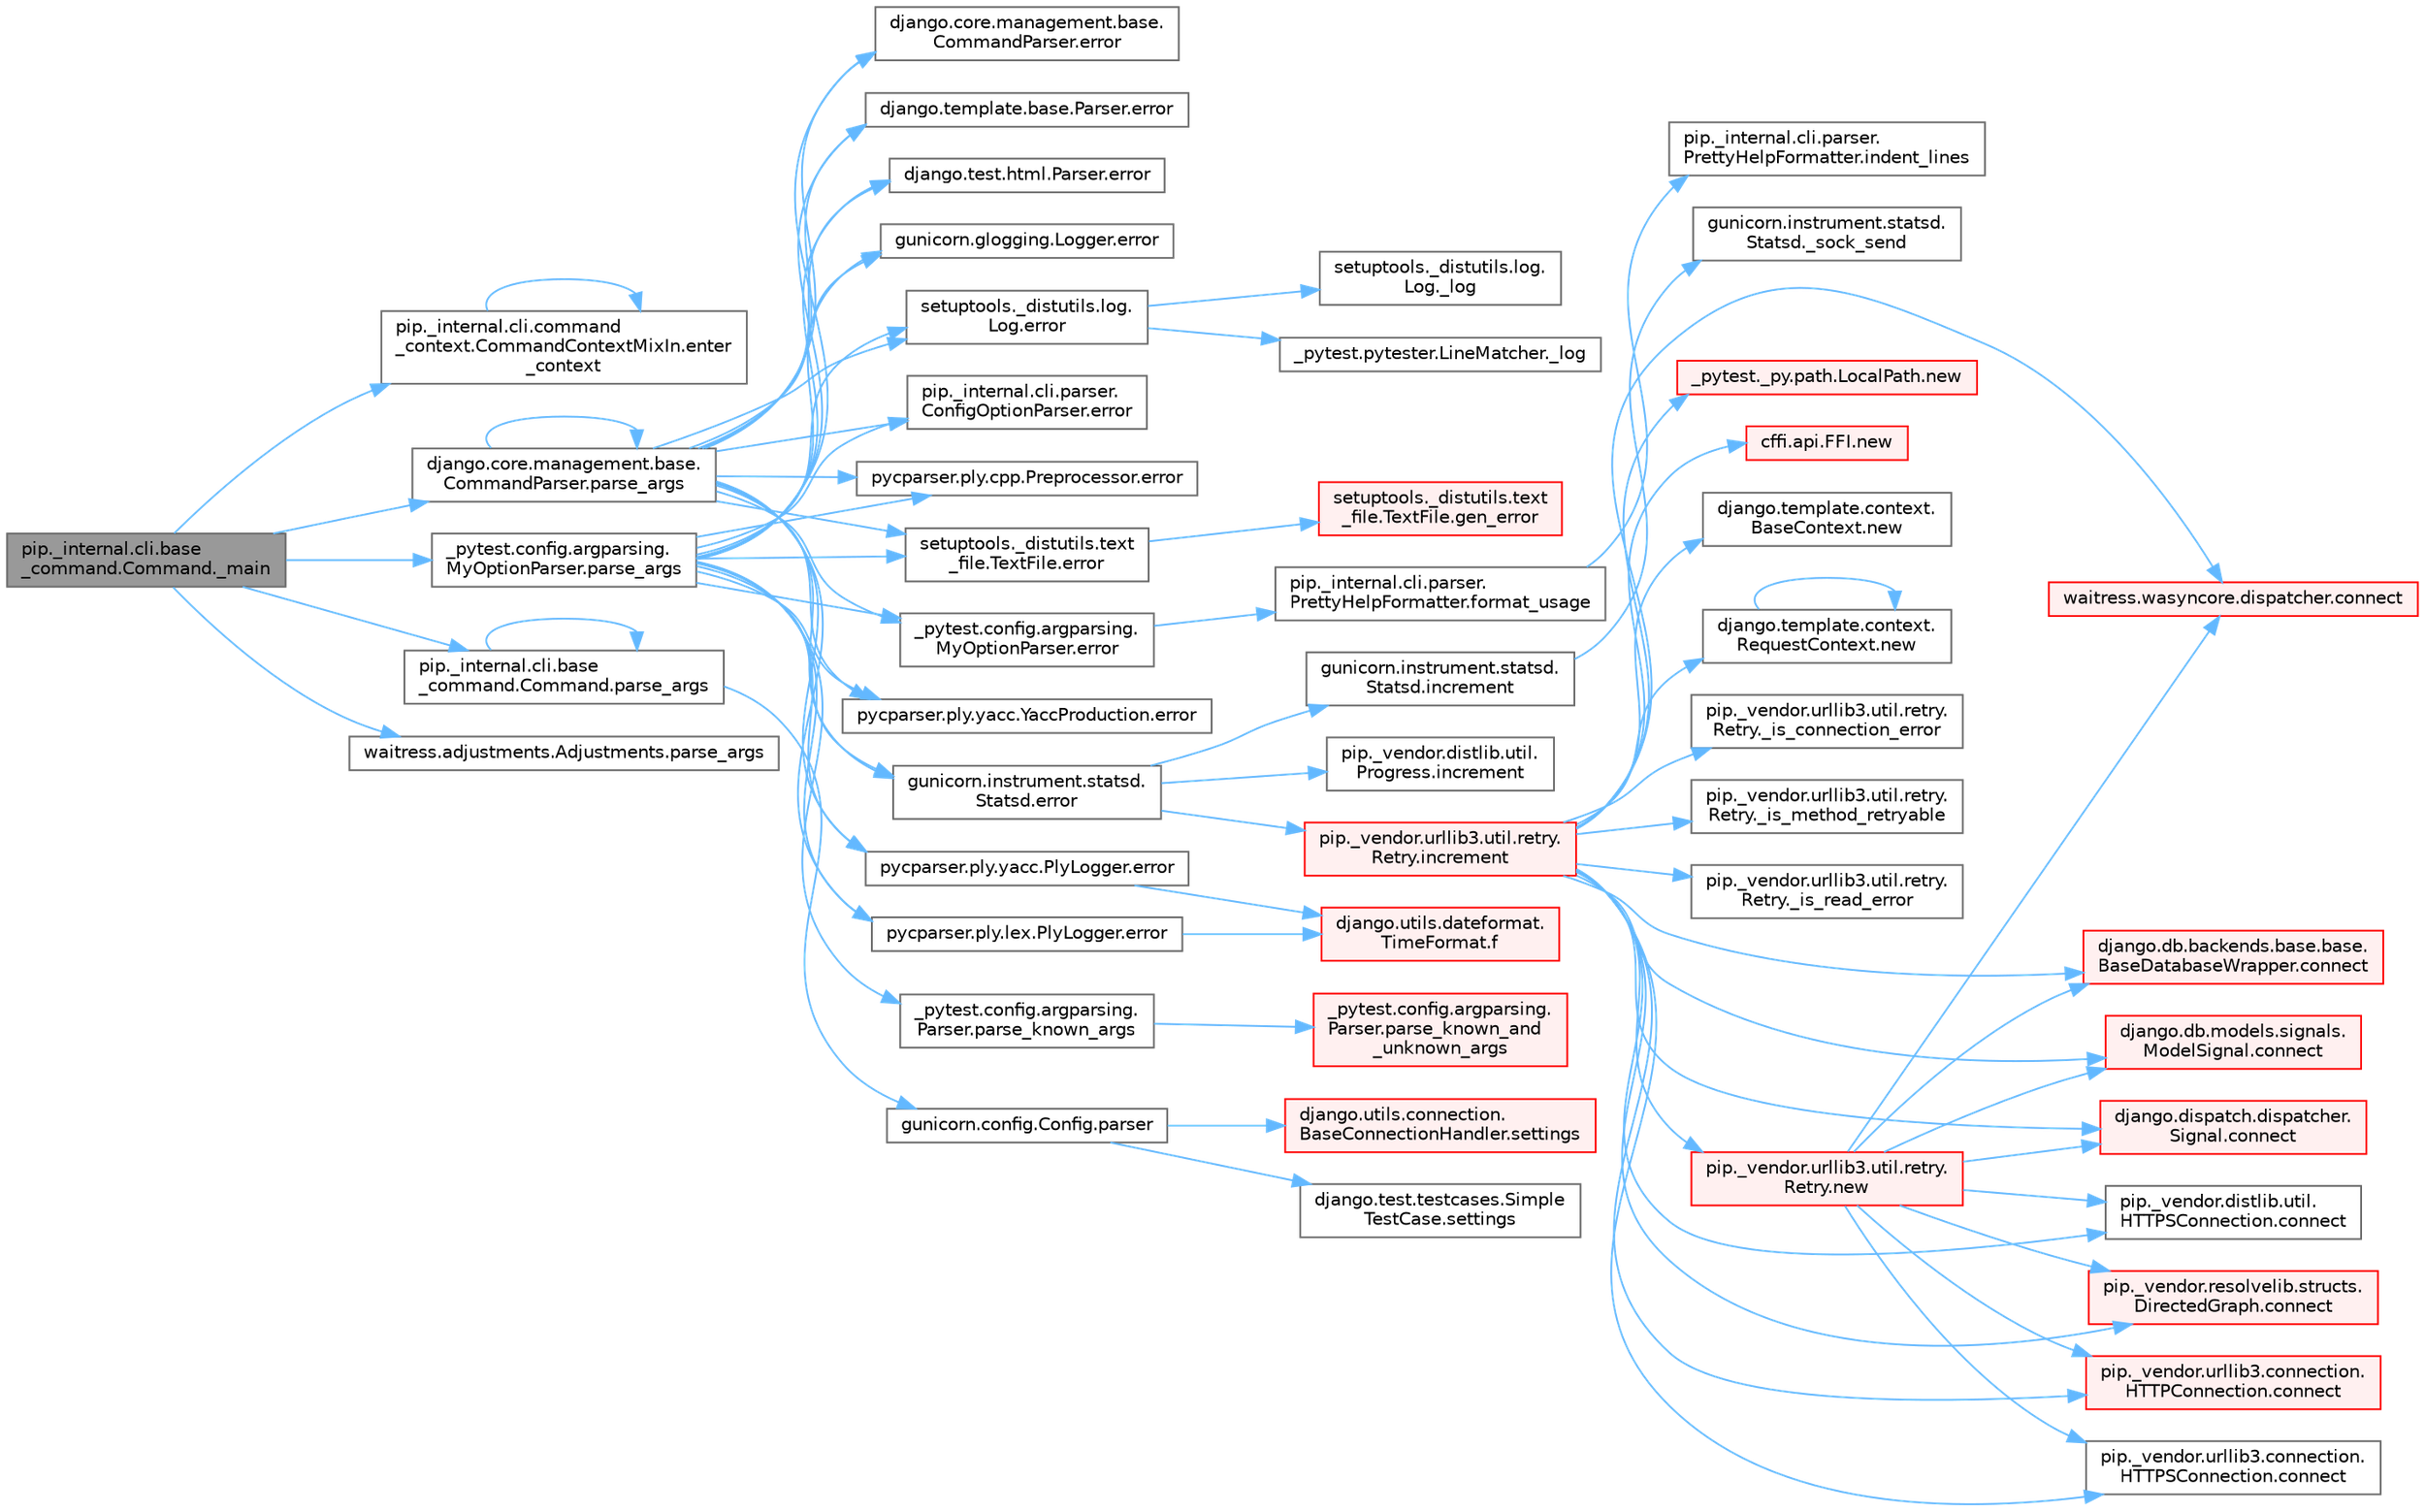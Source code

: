 digraph "pip._internal.cli.base_command.Command._main"
{
 // LATEX_PDF_SIZE
  bgcolor="transparent";
  edge [fontname=Helvetica,fontsize=10,labelfontname=Helvetica,labelfontsize=10];
  node [fontname=Helvetica,fontsize=10,shape=box,height=0.2,width=0.4];
  rankdir="LR";
  Node1 [id="Node000001",label="pip._internal.cli.base\l_command.Command._main",height=0.2,width=0.4,color="gray40", fillcolor="grey60", style="filled", fontcolor="black",tooltip=" "];
  Node1 -> Node2 [id="edge1_Node000001_Node000002",color="steelblue1",style="solid",tooltip=" "];
  Node2 [id="Node000002",label="pip._internal.cli.command\l_context.CommandContextMixIn.enter\l_context",height=0.2,width=0.4,color="grey40", fillcolor="white", style="filled",URL="$classpip_1_1__internal_1_1cli_1_1command__context_1_1_command_context_mix_in.html#a3146b2846523dc818459e6a8fa4874f2",tooltip=" "];
  Node2 -> Node2 [id="edge2_Node000002_Node000002",color="steelblue1",style="solid",tooltip=" "];
  Node1 -> Node3 [id="edge3_Node000001_Node000003",color="steelblue1",style="solid",tooltip=" "];
  Node3 [id="Node000003",label="_pytest.config.argparsing.\lMyOptionParser.parse_args",height=0.2,width=0.4,color="grey40", fillcolor="white", style="filled",URL="$class__pytest_1_1config_1_1argparsing_1_1_my_option_parser.html#ab9c41ef7aa3563347d264f1b7a8a1a66",tooltip=" "];
  Node3 -> Node4 [id="edge4_Node000003_Node000004",color="steelblue1",style="solid",tooltip=" "];
  Node4 [id="Node000004",label="_pytest.config.argparsing.\lMyOptionParser.error",height=0.2,width=0.4,color="grey40", fillcolor="white", style="filled",URL="$class__pytest_1_1config_1_1argparsing_1_1_my_option_parser.html#afa605e3b10b021d3192df596a2af55e4",tooltip=" "];
  Node4 -> Node5 [id="edge5_Node000004_Node000005",color="steelblue1",style="solid",tooltip=" "];
  Node5 [id="Node000005",label="pip._internal.cli.parser.\lPrettyHelpFormatter.format_usage",height=0.2,width=0.4,color="grey40", fillcolor="white", style="filled",URL="$classpip_1_1__internal_1_1cli_1_1parser_1_1_pretty_help_formatter.html#af51742b7ae0565bf16937b783af62fb1",tooltip=" "];
  Node5 -> Node6 [id="edge6_Node000005_Node000006",color="steelblue1",style="solid",tooltip=" "];
  Node6 [id="Node000006",label="pip._internal.cli.parser.\lPrettyHelpFormatter.indent_lines",height=0.2,width=0.4,color="grey40", fillcolor="white", style="filled",URL="$classpip_1_1__internal_1_1cli_1_1parser_1_1_pretty_help_formatter.html#aff7c640d960887731811a57f930f99b9",tooltip=" "];
  Node3 -> Node7 [id="edge7_Node000003_Node000007",color="steelblue1",style="solid",tooltip=" "];
  Node7 [id="Node000007",label="django.core.management.base.\lCommandParser.error",height=0.2,width=0.4,color="grey40", fillcolor="white", style="filled",URL="$classdjango_1_1core_1_1management_1_1base_1_1_command_parser.html#a8f60524680d1e5c70de7800e59578073",tooltip=" "];
  Node3 -> Node8 [id="edge8_Node000003_Node000008",color="steelblue1",style="solid",tooltip=" "];
  Node8 [id="Node000008",label="django.template.base.Parser.error",height=0.2,width=0.4,color="grey40", fillcolor="white", style="filled",URL="$classdjango_1_1template_1_1base_1_1_parser.html#ad75d5d46d6b8210f6e4dbab08ed53012",tooltip=" "];
  Node3 -> Node9 [id="edge9_Node000003_Node000009",color="steelblue1",style="solid",tooltip=" "];
  Node9 [id="Node000009",label="django.test.html.Parser.error",height=0.2,width=0.4,color="grey40", fillcolor="white", style="filled",URL="$classdjango_1_1test_1_1html_1_1_parser.html#a458164a9296ceed891d67f5fca97ac67",tooltip=" "];
  Node3 -> Node10 [id="edge10_Node000003_Node000010",color="steelblue1",style="solid",tooltip=" "];
  Node10 [id="Node000010",label="gunicorn.glogging.Logger.error",height=0.2,width=0.4,color="grey40", fillcolor="white", style="filled",URL="$classgunicorn_1_1glogging_1_1_logger.html#aeecb84dbc46a550d08e0ae8618d8b72c",tooltip=" "];
  Node3 -> Node11 [id="edge11_Node000003_Node000011",color="steelblue1",style="solid",tooltip=" "];
  Node11 [id="Node000011",label="gunicorn.instrument.statsd.\lStatsd.error",height=0.2,width=0.4,color="grey40", fillcolor="white", style="filled",URL="$classgunicorn_1_1instrument_1_1statsd_1_1_statsd.html#a00ca379c910e5842719e48e617504c12",tooltip=" "];
  Node11 -> Node12 [id="edge12_Node000011_Node000012",color="steelblue1",style="solid",tooltip=" "];
  Node12 [id="Node000012",label="gunicorn.instrument.statsd.\lStatsd.increment",height=0.2,width=0.4,color="grey40", fillcolor="white", style="filled",URL="$classgunicorn_1_1instrument_1_1statsd_1_1_statsd.html#a5527687726a051a5182ee13a842b08fd",tooltip=" "];
  Node12 -> Node13 [id="edge13_Node000012_Node000013",color="steelblue1",style="solid",tooltip=" "];
  Node13 [id="Node000013",label="gunicorn.instrument.statsd.\lStatsd._sock_send",height=0.2,width=0.4,color="grey40", fillcolor="white", style="filled",URL="$classgunicorn_1_1instrument_1_1statsd_1_1_statsd.html#a7a4a1b56ea564914ea1ca82d1004b779",tooltip=" "];
  Node11 -> Node14 [id="edge14_Node000011_Node000014",color="steelblue1",style="solid",tooltip=" "];
  Node14 [id="Node000014",label="pip._vendor.distlib.util.\lProgress.increment",height=0.2,width=0.4,color="grey40", fillcolor="white", style="filled",URL="$classpip_1_1__vendor_1_1distlib_1_1util_1_1_progress.html#a197ffd4ac8a74898742a6cde5b4c5466",tooltip=" "];
  Node11 -> Node15 [id="edge15_Node000011_Node000015",color="steelblue1",style="solid",tooltip=" "];
  Node15 [id="Node000015",label="pip._vendor.urllib3.util.retry.\lRetry.increment",height=0.2,width=0.4,color="red", fillcolor="#FFF0F0", style="filled",URL="$classpip_1_1__vendor_1_1urllib3_1_1util_1_1retry_1_1_retry.html#a88dd993ccb2ef4b2bfa9ad0571374b12",tooltip=" "];
  Node15 -> Node16 [id="edge16_Node000015_Node000016",color="steelblue1",style="solid",tooltip=" "];
  Node16 [id="Node000016",label="pip._vendor.urllib3.util.retry.\lRetry._is_connection_error",height=0.2,width=0.4,color="grey40", fillcolor="white", style="filled",URL="$classpip_1_1__vendor_1_1urllib3_1_1util_1_1retry_1_1_retry.html#af9157a0cb7ff9ff1545c47689060cae3",tooltip=" "];
  Node15 -> Node17 [id="edge17_Node000015_Node000017",color="steelblue1",style="solid",tooltip=" "];
  Node17 [id="Node000017",label="pip._vendor.urllib3.util.retry.\lRetry._is_method_retryable",height=0.2,width=0.4,color="grey40", fillcolor="white", style="filled",URL="$classpip_1_1__vendor_1_1urllib3_1_1util_1_1retry_1_1_retry.html#a193e812f031d711640062670168b06d6",tooltip=" "];
  Node15 -> Node18 [id="edge18_Node000015_Node000018",color="steelblue1",style="solid",tooltip=" "];
  Node18 [id="Node000018",label="pip._vendor.urllib3.util.retry.\lRetry._is_read_error",height=0.2,width=0.4,color="grey40", fillcolor="white", style="filled",URL="$classpip_1_1__vendor_1_1urllib3_1_1util_1_1retry_1_1_retry.html#a605705facbf670c41a7291387eb9d441",tooltip=" "];
  Node15 -> Node19 [id="edge19_Node000015_Node000019",color="steelblue1",style="solid",tooltip=" "];
  Node19 [id="Node000019",label="django.db.backends.base.base.\lBaseDatabaseWrapper.connect",height=0.2,width=0.4,color="red", fillcolor="#FFF0F0", style="filled",URL="$classdjango_1_1db_1_1backends_1_1base_1_1base_1_1_base_database_wrapper.html#a7b64171260c3bf790ed1f563fe48ec35",tooltip=" "];
  Node15 -> Node4484 [id="edge20_Node000015_Node004484",color="steelblue1",style="solid",tooltip=" "];
  Node4484 [id="Node004484",label="django.db.models.signals.\lModelSignal.connect",height=0.2,width=0.4,color="red", fillcolor="#FFF0F0", style="filled",URL="$classdjango_1_1db_1_1models_1_1signals_1_1_model_signal.html#a9f30fd9b11c3da129cef5ed15df81e6e",tooltip=" "];
  Node15 -> Node4486 [id="edge21_Node000015_Node004486",color="steelblue1",style="solid",tooltip=" "];
  Node4486 [id="Node004486",label="django.dispatch.dispatcher.\lSignal.connect",height=0.2,width=0.4,color="red", fillcolor="#FFF0F0", style="filled",URL="$classdjango_1_1dispatch_1_1dispatcher_1_1_signal.html#ad0c09a102ff82630078b9fd5af4e0d0d",tooltip=" "];
  Node15 -> Node4487 [id="edge22_Node000015_Node004487",color="steelblue1",style="solid",tooltip=" "];
  Node4487 [id="Node004487",label="pip._vendor.distlib.util.\lHTTPSConnection.connect",height=0.2,width=0.4,color="grey40", fillcolor="white", style="filled",URL="$classpip_1_1__vendor_1_1distlib_1_1util_1_1_h_t_t_p_s_connection.html#a1f7ef8f789419a2afad1cc5117d95bc6",tooltip=" "];
  Node15 -> Node4488 [id="edge23_Node000015_Node004488",color="steelblue1",style="solid",tooltip=" "];
  Node4488 [id="Node004488",label="pip._vendor.resolvelib.structs.\lDirectedGraph.connect",height=0.2,width=0.4,color="red", fillcolor="#FFF0F0", style="filled",URL="$classpip_1_1__vendor_1_1resolvelib_1_1structs_1_1_directed_graph.html#a1eb430d00f36fac07a490c7779d31575",tooltip=" "];
  Node15 -> Node4489 [id="edge24_Node000015_Node004489",color="steelblue1",style="solid",tooltip=" "];
  Node4489 [id="Node004489",label="pip._vendor.urllib3.connection.\lHTTPConnection.connect",height=0.2,width=0.4,color="red", fillcolor="#FFF0F0", style="filled",URL="$classpip_1_1__vendor_1_1urllib3_1_1connection_1_1_h_t_t_p_connection.html#afbfafe5a6942dc8e02a727a6f5eb2244",tooltip=" "];
  Node15 -> Node4492 [id="edge25_Node000015_Node004492",color="steelblue1",style="solid",tooltip=" "];
  Node4492 [id="Node004492",label="pip._vendor.urllib3.connection.\lHTTPSConnection.connect",height=0.2,width=0.4,color="grey40", fillcolor="white", style="filled",URL="$classpip_1_1__vendor_1_1urllib3_1_1connection_1_1_h_t_t_p_s_connection.html#a4dad4b6496c3f029196c78b991f57c03",tooltip=" "];
  Node15 -> Node4493 [id="edge26_Node000015_Node004493",color="steelblue1",style="solid",tooltip=" "];
  Node4493 [id="Node004493",label="waitress.wasyncore.dispatcher.connect",height=0.2,width=0.4,color="red", fillcolor="#FFF0F0", style="filled",URL="$classwaitress_1_1wasyncore_1_1dispatcher.html#a62e9904422762eb9bc05bc1dd595aebb",tooltip=" "];
  Node15 -> Node270 [id="edge27_Node000015_Node000270",color="steelblue1",style="solid",tooltip=" "];
  Node270 [id="Node000270",label="_pytest._py.path.LocalPath.new",height=0.2,width=0.4,color="red", fillcolor="#FFF0F0", style="filled",URL="$class__pytest_1_1__py_1_1path_1_1_local_path.html#ab5882416a5911e7a15e0598cbeab05cd",tooltip=" "];
  Node15 -> Node4480 [id="edge28_Node000015_Node004480",color="steelblue1",style="solid",tooltip=" "];
  Node4480 [id="Node004480",label="cffi.api.FFI.new",height=0.2,width=0.4,color="red", fillcolor="#FFF0F0", style="filled",URL="$classcffi_1_1api_1_1_f_f_i.html#a8683df0d048f312ff118f16dae752887",tooltip=" "];
  Node15 -> Node4481 [id="edge29_Node000015_Node004481",color="steelblue1",style="solid",tooltip=" "];
  Node4481 [id="Node004481",label="django.template.context.\lBaseContext.new",height=0.2,width=0.4,color="grey40", fillcolor="white", style="filled",URL="$classdjango_1_1template_1_1context_1_1_base_context.html#a65a4f3e5e3bccacaf4e30e36100c1423",tooltip=" "];
  Node15 -> Node4482 [id="edge30_Node000015_Node004482",color="steelblue1",style="solid",tooltip=" "];
  Node4482 [id="Node004482",label="django.template.context.\lRequestContext.new",height=0.2,width=0.4,color="grey40", fillcolor="white", style="filled",URL="$classdjango_1_1template_1_1context_1_1_request_context.html#a4402e04b0c9bd3d4a2b7f06f38ab7432",tooltip=" "];
  Node4482 -> Node4482 [id="edge31_Node004482_Node004482",color="steelblue1",style="solid",tooltip=" "];
  Node15 -> Node4483 [id="edge32_Node000015_Node004483",color="steelblue1",style="solid",tooltip=" "];
  Node4483 [id="Node004483",label="pip._vendor.urllib3.util.retry.\lRetry.new",height=0.2,width=0.4,color="red", fillcolor="#FFF0F0", style="filled",URL="$classpip_1_1__vendor_1_1urllib3_1_1util_1_1retry_1_1_retry.html#ab806585412b9d9b3c0d882fb4bd8d3c0",tooltip=" "];
  Node4483 -> Node19 [id="edge33_Node004483_Node000019",color="steelblue1",style="solid",tooltip=" "];
  Node4483 -> Node4484 [id="edge34_Node004483_Node004484",color="steelblue1",style="solid",tooltip=" "];
  Node4483 -> Node4486 [id="edge35_Node004483_Node004486",color="steelblue1",style="solid",tooltip=" "];
  Node4483 -> Node4487 [id="edge36_Node004483_Node004487",color="steelblue1",style="solid",tooltip=" "];
  Node4483 -> Node4488 [id="edge37_Node004483_Node004488",color="steelblue1",style="solid",tooltip=" "];
  Node4483 -> Node4489 [id="edge38_Node004483_Node004489",color="steelblue1",style="solid",tooltip=" "];
  Node4483 -> Node4492 [id="edge39_Node004483_Node004492",color="steelblue1",style="solid",tooltip=" "];
  Node4483 -> Node4493 [id="edge40_Node004483_Node004493",color="steelblue1",style="solid",tooltip=" "];
  Node3 -> Node3136 [id="edge41_Node000003_Node003136",color="steelblue1",style="solid",tooltip=" "];
  Node3136 [id="Node003136",label="pip._internal.cli.parser.\lConfigOptionParser.error",height=0.2,width=0.4,color="grey40", fillcolor="white", style="filled",URL="$classpip_1_1__internal_1_1cli_1_1parser_1_1_config_option_parser.html#a7f476706a72ac9c0f9862fff54f800b6",tooltip=" "];
  Node3 -> Node3137 [id="edge42_Node000003_Node003137",color="steelblue1",style="solid",tooltip=" "];
  Node3137 [id="Node003137",label="pycparser.ply.cpp.Preprocessor.error",height=0.2,width=0.4,color="grey40", fillcolor="white", style="filled",URL="$classpycparser_1_1ply_1_1cpp_1_1_preprocessor.html#a7e1ac62be845481431f1eba28c7c4dff",tooltip=" "];
  Node3 -> Node3138 [id="edge43_Node000003_Node003138",color="steelblue1",style="solid",tooltip=" "];
  Node3138 [id="Node003138",label="pycparser.ply.lex.PlyLogger.error",height=0.2,width=0.4,color="grey40", fillcolor="white", style="filled",URL="$classpycparser_1_1ply_1_1lex_1_1_ply_logger.html#acd6be9709e7b404943ae36e163141b25",tooltip=" "];
  Node3138 -> Node3139 [id="edge44_Node003138_Node003139",color="steelblue1",style="solid",tooltip=" "];
  Node3139 [id="Node003139",label="django.utils.dateformat.\lTimeFormat.f",height=0.2,width=0.4,color="red", fillcolor="#FFF0F0", style="filled",URL="$classdjango_1_1utils_1_1dateformat_1_1_time_format.html#a917dbc4f3103e5d9dd416fce475b48a8",tooltip=" "];
  Node3 -> Node3140 [id="edge45_Node000003_Node003140",color="steelblue1",style="solid",tooltip=" "];
  Node3140 [id="Node003140",label="pycparser.ply.yacc.PlyLogger.error",height=0.2,width=0.4,color="grey40", fillcolor="white", style="filled",URL="$classpycparser_1_1ply_1_1yacc_1_1_ply_logger.html#af6aeffc66660a97dae0fbedefc30be02",tooltip=" "];
  Node3140 -> Node3139 [id="edge46_Node003140_Node003139",color="steelblue1",style="solid",tooltip=" "];
  Node3 -> Node3141 [id="edge47_Node000003_Node003141",color="steelblue1",style="solid",tooltip=" "];
  Node3141 [id="Node003141",label="pycparser.ply.yacc.YaccProduction.error",height=0.2,width=0.4,color="grey40", fillcolor="white", style="filled",URL="$classpycparser_1_1ply_1_1yacc_1_1_yacc_production.html#afad8b69a6e498ad76e964d1d258fec4b",tooltip=" "];
  Node3 -> Node3142 [id="edge48_Node000003_Node003142",color="steelblue1",style="solid",tooltip=" "];
  Node3142 [id="Node003142",label="setuptools._distutils.log.\lLog.error",height=0.2,width=0.4,color="grey40", fillcolor="white", style="filled",URL="$classsetuptools_1_1__distutils_1_1log_1_1_log.html#a7bd864699d7c02ad3de0c09a76dee94f",tooltip=" "];
  Node3142 -> Node1290 [id="edge49_Node003142_Node001290",color="steelblue1",style="solid",tooltip=" "];
  Node1290 [id="Node001290",label="_pytest.pytester.LineMatcher._log",height=0.2,width=0.4,color="grey40", fillcolor="white", style="filled",URL="$class__pytest_1_1pytester_1_1_line_matcher.html#a8783ff706e976340d529c3c012831254",tooltip=" "];
  Node3142 -> Node1291 [id="edge50_Node003142_Node001291",color="steelblue1",style="solid",tooltip=" "];
  Node1291 [id="Node001291",label="setuptools._distutils.log.\lLog._log",height=0.2,width=0.4,color="grey40", fillcolor="white", style="filled",URL="$classsetuptools_1_1__distutils_1_1log_1_1_log.html#a4a1ffe6fd0ad53057d8ea48b2ca6e471",tooltip=" "];
  Node3 -> Node3143 [id="edge51_Node000003_Node003143",color="steelblue1",style="solid",tooltip=" "];
  Node3143 [id="Node003143",label="setuptools._distutils.text\l_file.TextFile.error",height=0.2,width=0.4,color="grey40", fillcolor="white", style="filled",URL="$classsetuptools_1_1__distutils_1_1text__file_1_1_text_file.html#a670e0e2eae86ae71f328552dfcf2f451",tooltip=" "];
  Node3143 -> Node2322 [id="edge52_Node003143_Node002322",color="steelblue1",style="solid",tooltip=" "];
  Node2322 [id="Node002322",label="setuptools._distutils.text\l_file.TextFile.gen_error",height=0.2,width=0.4,color="red", fillcolor="#FFF0F0", style="filled",URL="$classsetuptools_1_1__distutils_1_1text__file_1_1_text_file.html#a9991fa038bd382ef25b2e21b0dcc422d",tooltip=" "];
  Node3 -> Node4528 [id="edge53_Node000003_Node004528",color="steelblue1",style="solid",tooltip=" "];
  Node4528 [id="Node004528",label="_pytest.config.argparsing.\lParser.parse_known_args",height=0.2,width=0.4,color="grey40", fillcolor="white", style="filled",URL="$class__pytest_1_1config_1_1argparsing_1_1_parser.html#aa61115df591f2c984cbe0e4cd0b07c7a",tooltip=" "];
  Node4528 -> Node4529 [id="edge54_Node004528_Node004529",color="steelblue1",style="solid",tooltip=" "];
  Node4529 [id="Node004529",label="_pytest.config.argparsing.\lParser.parse_known_and\l_unknown_args",height=0.2,width=0.4,color="red", fillcolor="#FFF0F0", style="filled",URL="$class__pytest_1_1config_1_1argparsing_1_1_parser.html#aeca5d1ce1b79a4cbbb60b73dbd9c0db9",tooltip=" "];
  Node1 -> Node4531 [id="edge55_Node000001_Node004531",color="steelblue1",style="solid",tooltip=" "];
  Node4531 [id="Node004531",label="django.core.management.base.\lCommandParser.parse_args",height=0.2,width=0.4,color="grey40", fillcolor="white", style="filled",URL="$classdjango_1_1core_1_1management_1_1base_1_1_command_parser.html#a3bfc67243196388c65ea6d0755637db5",tooltip=" "];
  Node4531 -> Node4 [id="edge56_Node004531_Node000004",color="steelblue1",style="solid",tooltip=" "];
  Node4531 -> Node7 [id="edge57_Node004531_Node000007",color="steelblue1",style="solid",tooltip=" "];
  Node4531 -> Node8 [id="edge58_Node004531_Node000008",color="steelblue1",style="solid",tooltip=" "];
  Node4531 -> Node9 [id="edge59_Node004531_Node000009",color="steelblue1",style="solid",tooltip=" "];
  Node4531 -> Node10 [id="edge60_Node004531_Node000010",color="steelblue1",style="solid",tooltip=" "];
  Node4531 -> Node11 [id="edge61_Node004531_Node000011",color="steelblue1",style="solid",tooltip=" "];
  Node4531 -> Node3136 [id="edge62_Node004531_Node003136",color="steelblue1",style="solid",tooltip=" "];
  Node4531 -> Node3137 [id="edge63_Node004531_Node003137",color="steelblue1",style="solid",tooltip=" "];
  Node4531 -> Node3138 [id="edge64_Node004531_Node003138",color="steelblue1",style="solid",tooltip=" "];
  Node4531 -> Node3140 [id="edge65_Node004531_Node003140",color="steelblue1",style="solid",tooltip=" "];
  Node4531 -> Node3141 [id="edge66_Node004531_Node003141",color="steelblue1",style="solid",tooltip=" "];
  Node4531 -> Node3142 [id="edge67_Node004531_Node003142",color="steelblue1",style="solid",tooltip=" "];
  Node4531 -> Node3143 [id="edge68_Node004531_Node003143",color="steelblue1",style="solid",tooltip=" "];
  Node4531 -> Node4531 [id="edge69_Node004531_Node004531",color="steelblue1",style="solid",tooltip=" "];
  Node1 -> Node4532 [id="edge70_Node000001_Node004532",color="steelblue1",style="solid",tooltip=" "];
  Node4532 [id="Node004532",label="pip._internal.cli.base\l_command.Command.parse_args",height=0.2,width=0.4,color="grey40", fillcolor="white", style="filled",URL="$classpip_1_1__internal_1_1cli_1_1base__command_1_1_command.html#ae5d2ab6756b8ba6603587cbb39b9127f",tooltip=" "];
  Node4532 -> Node4532 [id="edge71_Node004532_Node004532",color="steelblue1",style="solid",tooltip=" "];
  Node4532 -> Node414 [id="edge72_Node004532_Node000414",color="steelblue1",style="solid",tooltip=" "];
  Node414 [id="Node000414",label="gunicorn.config.Config.parser",height=0.2,width=0.4,color="grey40", fillcolor="white", style="filled",URL="$classgunicorn_1_1config_1_1_config.html#a6cd7e6a928a5a7a3c6d18a0040439dec",tooltip=" "];
  Node414 -> Node415 [id="edge73_Node000414_Node000415",color="steelblue1",style="solid",tooltip=" "];
  Node415 [id="Node000415",label="django.test.testcases.Simple\lTestCase.settings",height=0.2,width=0.4,color="grey40", fillcolor="white", style="filled",URL="$classdjango_1_1test_1_1testcases_1_1_simple_test_case.html#a07dd6434139ac4c23bf877d7c3befe32",tooltip=" "];
  Node414 -> Node416 [id="edge74_Node000414_Node000416",color="steelblue1",style="solid",tooltip=" "];
  Node416 [id="Node000416",label="django.utils.connection.\lBaseConnectionHandler.settings",height=0.2,width=0.4,color="red", fillcolor="#FFF0F0", style="filled",URL="$classdjango_1_1utils_1_1connection_1_1_base_connection_handler.html#aa776ed5898d67867ef81fd3fe39e4286",tooltip=" "];
  Node1 -> Node4533 [id="edge75_Node000001_Node004533",color="steelblue1",style="solid",tooltip=" "];
  Node4533 [id="Node004533",label="waitress.adjustments.Adjustments.parse_args",height=0.2,width=0.4,color="grey40", fillcolor="white", style="filled",URL="$classwaitress_1_1adjustments_1_1_adjustments.html#ac768a3abd408c9dbb8ed770a534fbbf2",tooltip=" "];
}
